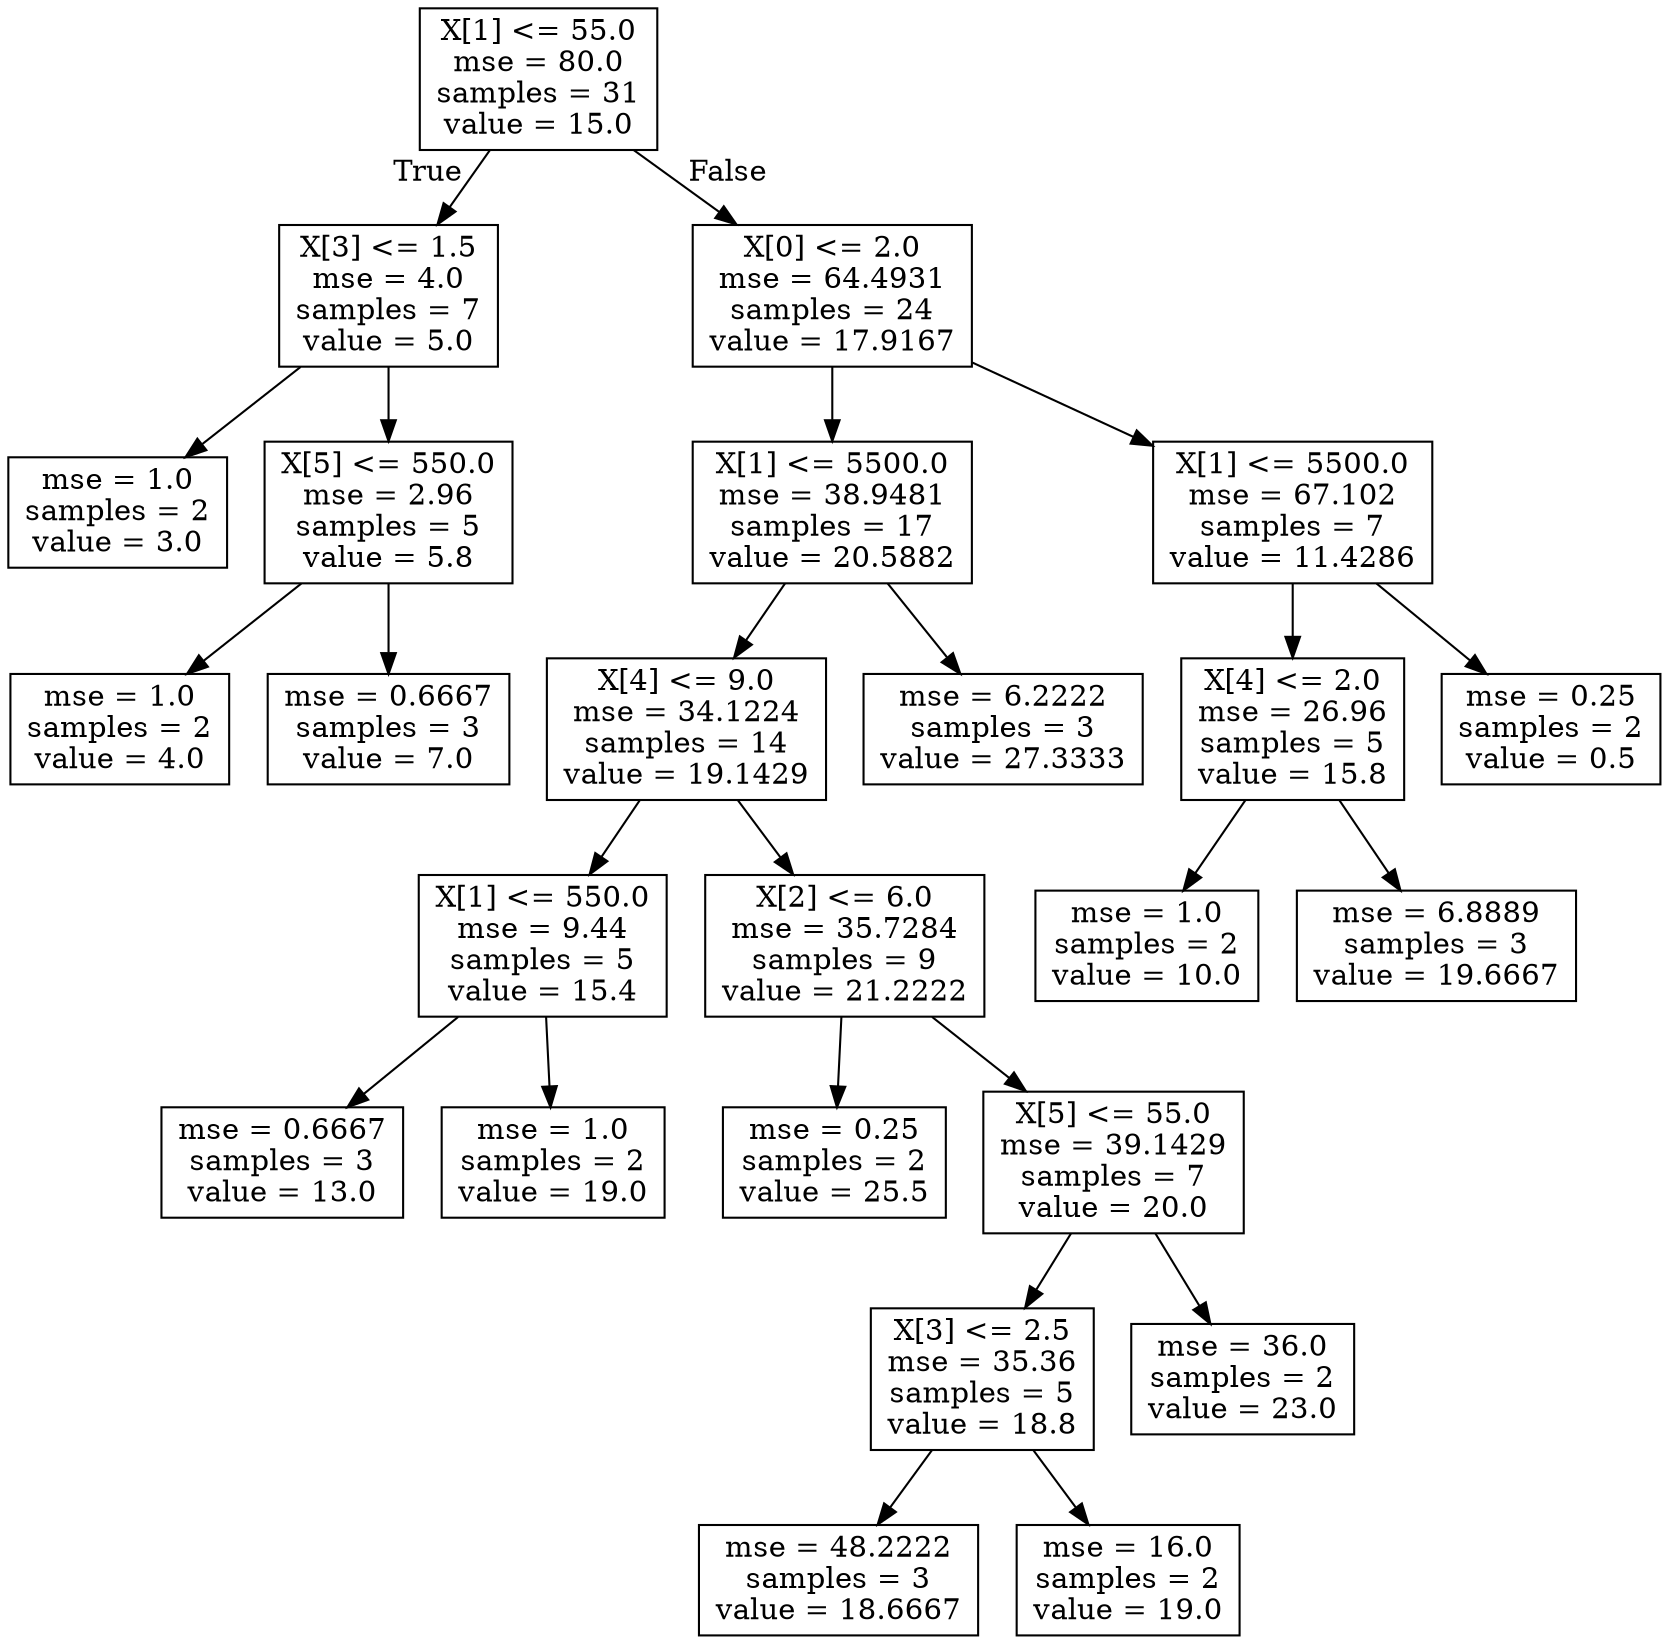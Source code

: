 digraph Tree {
node [shape=box] ;
0 [label="X[1] <= 55.0\nmse = 80.0\nsamples = 31\nvalue = 15.0"] ;
1 [label="X[3] <= 1.5\nmse = 4.0\nsamples = 7\nvalue = 5.0"] ;
0 -> 1 [labeldistance=2.5, labelangle=45, headlabel="True"] ;
2 [label="mse = 1.0\nsamples = 2\nvalue = 3.0"] ;
1 -> 2 ;
3 [label="X[5] <= 550.0\nmse = 2.96\nsamples = 5\nvalue = 5.8"] ;
1 -> 3 ;
4 [label="mse = 1.0\nsamples = 2\nvalue = 4.0"] ;
3 -> 4 ;
5 [label="mse = 0.6667\nsamples = 3\nvalue = 7.0"] ;
3 -> 5 ;
6 [label="X[0] <= 2.0\nmse = 64.4931\nsamples = 24\nvalue = 17.9167"] ;
0 -> 6 [labeldistance=2.5, labelangle=-45, headlabel="False"] ;
7 [label="X[1] <= 5500.0\nmse = 38.9481\nsamples = 17\nvalue = 20.5882"] ;
6 -> 7 ;
8 [label="X[4] <= 9.0\nmse = 34.1224\nsamples = 14\nvalue = 19.1429"] ;
7 -> 8 ;
9 [label="X[1] <= 550.0\nmse = 9.44\nsamples = 5\nvalue = 15.4"] ;
8 -> 9 ;
10 [label="mse = 0.6667\nsamples = 3\nvalue = 13.0"] ;
9 -> 10 ;
11 [label="mse = 1.0\nsamples = 2\nvalue = 19.0"] ;
9 -> 11 ;
12 [label="X[2] <= 6.0\nmse = 35.7284\nsamples = 9\nvalue = 21.2222"] ;
8 -> 12 ;
13 [label="mse = 0.25\nsamples = 2\nvalue = 25.5"] ;
12 -> 13 ;
14 [label="X[5] <= 55.0\nmse = 39.1429\nsamples = 7\nvalue = 20.0"] ;
12 -> 14 ;
15 [label="X[3] <= 2.5\nmse = 35.36\nsamples = 5\nvalue = 18.8"] ;
14 -> 15 ;
16 [label="mse = 48.2222\nsamples = 3\nvalue = 18.6667"] ;
15 -> 16 ;
17 [label="mse = 16.0\nsamples = 2\nvalue = 19.0"] ;
15 -> 17 ;
18 [label="mse = 36.0\nsamples = 2\nvalue = 23.0"] ;
14 -> 18 ;
19 [label="mse = 6.2222\nsamples = 3\nvalue = 27.3333"] ;
7 -> 19 ;
20 [label="X[1] <= 5500.0\nmse = 67.102\nsamples = 7\nvalue = 11.4286"] ;
6 -> 20 ;
21 [label="X[4] <= 2.0\nmse = 26.96\nsamples = 5\nvalue = 15.8"] ;
20 -> 21 ;
22 [label="mse = 1.0\nsamples = 2\nvalue = 10.0"] ;
21 -> 22 ;
23 [label="mse = 6.8889\nsamples = 3\nvalue = 19.6667"] ;
21 -> 23 ;
24 [label="mse = 0.25\nsamples = 2\nvalue = 0.5"] ;
20 -> 24 ;
}